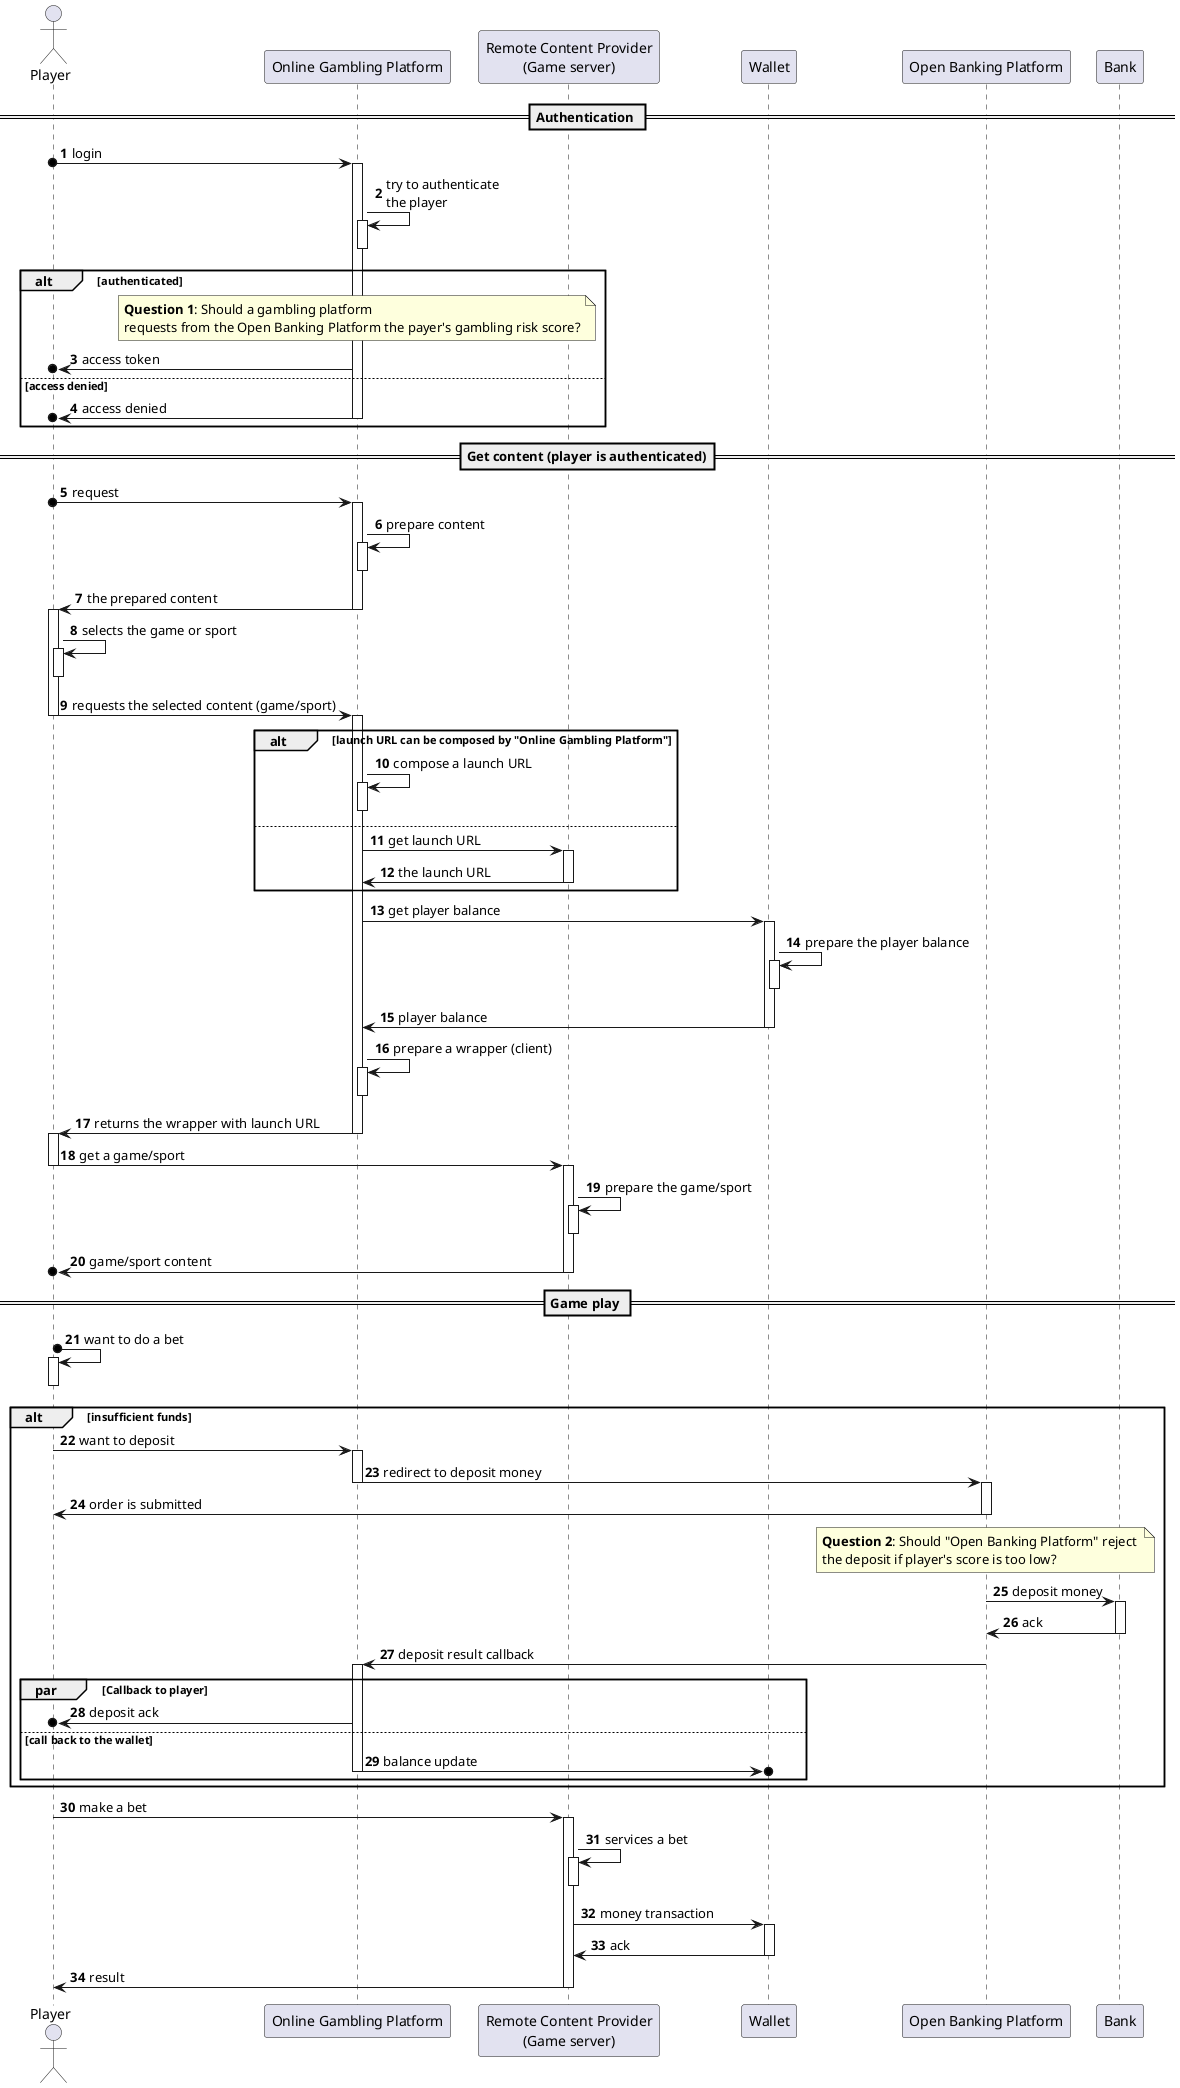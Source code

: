 @startuml

autonumber

actor player as "Player"
participant ogp as "Online Gambling Platform"
participant rcp as "Remote Content Provider\n(Game server)"
participant wallet as "Wallet"
participant obp as "Open Banking Platform"
participant bank as "Bank"

== Authentication ==

player o-> ogp++: login
ogp -> ogp++--: try to authenticate\nthe player
alt authenticated
  note over ogp: <b>Question 1</b>: Should a gambling platform \nrequests from the Open Banking Platform the payer's gambling risk score?
  ogp ->o player: access token
   else  access denied
  ogp ->o player--: access denied
end

== Get content (player is authenticated)==

player o-> ogp++: request
ogp -> ogp++--: prepare content
ogp -> player--++: the prepared content
player -> player++--: selects the game or sport
player -> ogp--++: requests the selected content (game/sport)
alt launch URL can be composed by "Online Gambling Platform"
  ogp -> ogp++--: compose a launch URL
else
  ogp -> rcp++: get launch URL
  rcp -> ogp--: the launch URL
end
ogp -> wallet++: get player balance
wallet -> wallet++--: prepare the player balance
wallet -> ogp--: player balance
ogp -> ogp++-- : prepare a wrapper (client)
ogp -> player--++: returns the wrapper with launch URL
player -> rcp--++: get a game/sport
rcp -> rcp++--: prepare the game/sport
rcp ->o player-- : game/sport content

== Game play ==
player o-> player++--: want to do a bet
alt insufficient funds
  player -> ogp++: want to deposit
  ogp -> obp--++: redirect to deposit money
  obp -> player--: order is submitted
  note over obp: <b>Question 2</b>: Should "Open Banking Platform" reject \nthe deposit if player's score is too low?
  obp -> bank++: deposit money
  bank -> obp--: ack
  obp -> ogp: deposit result callback
  activate ogp

  par Callback to player
    ogp ->o player: deposit ack
  else call back to the wallet
    ogp ->o  wallet: balance update
    deactivate ogp
  end

end
player -> rcp++: make a bet
rcp -> rcp++--: services a bet
rcp -> wallet++: money transaction
wallet -> rcp--: ack
rcp -> player--: result

@enduml